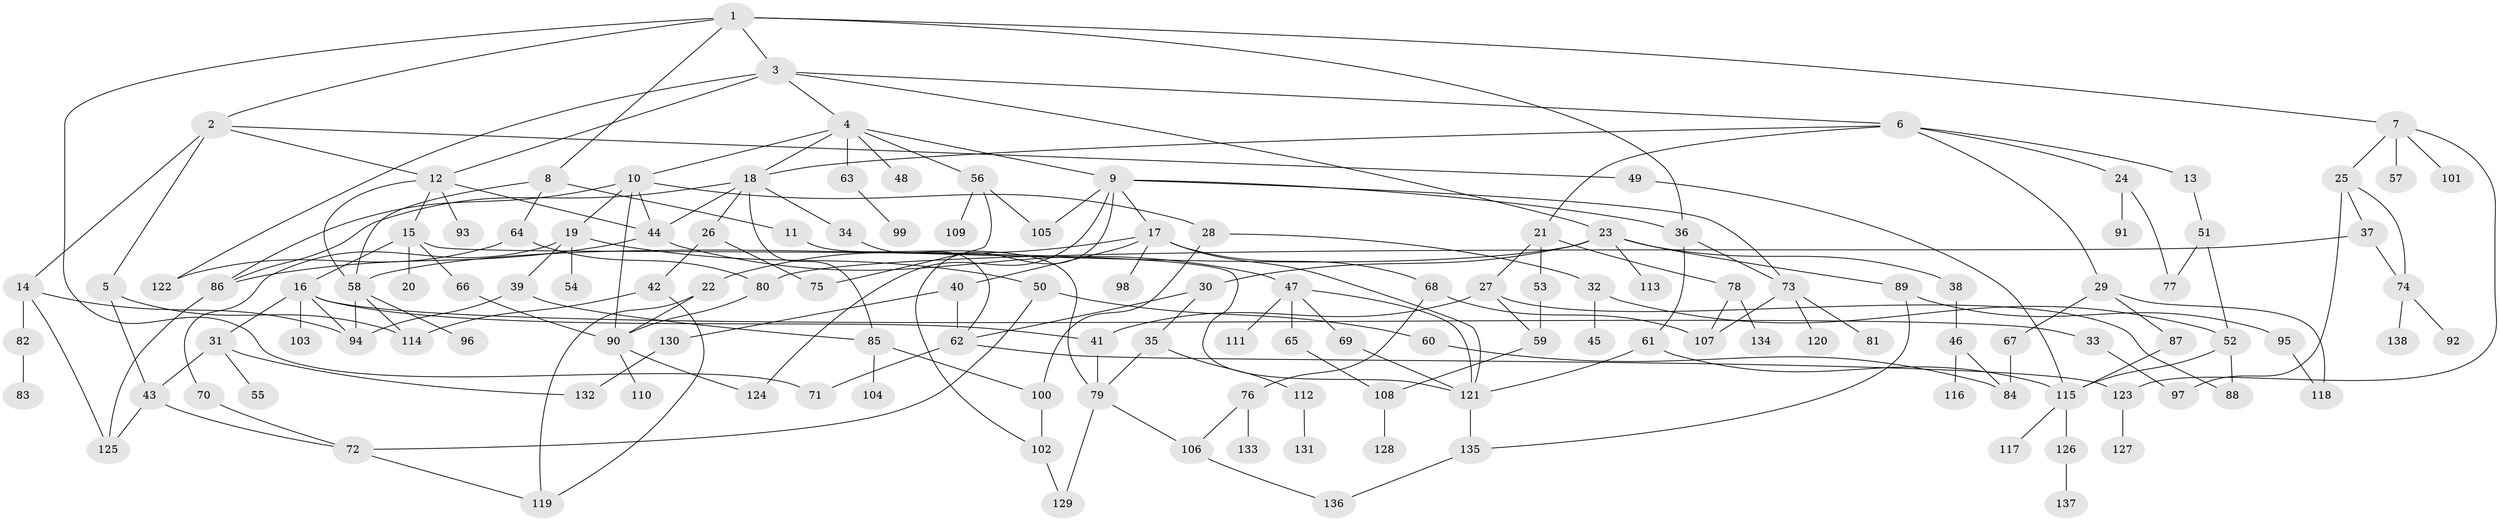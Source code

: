 // Generated by graph-tools (version 1.1) at 2025/49/03/09/25 03:49:24]
// undirected, 138 vertices, 201 edges
graph export_dot {
graph [start="1"]
  node [color=gray90,style=filled];
  1;
  2;
  3;
  4;
  5;
  6;
  7;
  8;
  9;
  10;
  11;
  12;
  13;
  14;
  15;
  16;
  17;
  18;
  19;
  20;
  21;
  22;
  23;
  24;
  25;
  26;
  27;
  28;
  29;
  30;
  31;
  32;
  33;
  34;
  35;
  36;
  37;
  38;
  39;
  40;
  41;
  42;
  43;
  44;
  45;
  46;
  47;
  48;
  49;
  50;
  51;
  52;
  53;
  54;
  55;
  56;
  57;
  58;
  59;
  60;
  61;
  62;
  63;
  64;
  65;
  66;
  67;
  68;
  69;
  70;
  71;
  72;
  73;
  74;
  75;
  76;
  77;
  78;
  79;
  80;
  81;
  82;
  83;
  84;
  85;
  86;
  87;
  88;
  89;
  90;
  91;
  92;
  93;
  94;
  95;
  96;
  97;
  98;
  99;
  100;
  101;
  102;
  103;
  104;
  105;
  106;
  107;
  108;
  109;
  110;
  111;
  112;
  113;
  114;
  115;
  116;
  117;
  118;
  119;
  120;
  121;
  122;
  123;
  124;
  125;
  126;
  127;
  128;
  129;
  130;
  131;
  132;
  133;
  134;
  135;
  136;
  137;
  138;
  1 -- 2;
  1 -- 3;
  1 -- 7;
  1 -- 8;
  1 -- 71;
  1 -- 36;
  2 -- 5;
  2 -- 12;
  2 -- 14;
  2 -- 49;
  3 -- 4;
  3 -- 6;
  3 -- 23;
  3 -- 122;
  3 -- 12;
  4 -- 9;
  4 -- 10;
  4 -- 48;
  4 -- 56;
  4 -- 63;
  4 -- 18;
  5 -- 43;
  5 -- 114;
  6 -- 13;
  6 -- 18;
  6 -- 21;
  6 -- 24;
  6 -- 29;
  7 -- 25;
  7 -- 57;
  7 -- 101;
  7 -- 123;
  8 -- 11;
  8 -- 64;
  8 -- 58;
  9 -- 17;
  9 -- 36;
  9 -- 73;
  9 -- 102;
  9 -- 124;
  9 -- 105;
  10 -- 19;
  10 -- 28;
  10 -- 86;
  10 -- 90;
  10 -- 44;
  11 -- 79;
  12 -- 15;
  12 -- 58;
  12 -- 93;
  12 -- 44;
  13 -- 51;
  14 -- 82;
  14 -- 125;
  14 -- 94;
  15 -- 16;
  15 -- 20;
  15 -- 66;
  15 -- 121;
  16 -- 31;
  16 -- 33;
  16 -- 41;
  16 -- 103;
  16 -- 94;
  17 -- 22;
  17 -- 40;
  17 -- 68;
  17 -- 98;
  17 -- 121;
  18 -- 26;
  18 -- 34;
  18 -- 44;
  18 -- 85;
  18 -- 86;
  19 -- 39;
  19 -- 50;
  19 -- 54;
  19 -- 70;
  21 -- 27;
  21 -- 53;
  21 -- 78;
  22 -- 90;
  22 -- 119;
  23 -- 30;
  23 -- 38;
  23 -- 89;
  23 -- 113;
  23 -- 58;
  24 -- 77;
  24 -- 91;
  25 -- 37;
  25 -- 74;
  25 -- 97;
  26 -- 42;
  26 -- 75;
  27 -- 59;
  27 -- 41;
  27 -- 88;
  28 -- 32;
  28 -- 100;
  29 -- 67;
  29 -- 87;
  29 -- 118;
  30 -- 35;
  30 -- 62;
  31 -- 55;
  31 -- 132;
  31 -- 43;
  32 -- 45;
  32 -- 52;
  33 -- 97;
  34 -- 62;
  35 -- 112;
  35 -- 79;
  36 -- 61;
  36 -- 73;
  37 -- 80;
  37 -- 74;
  38 -- 46;
  39 -- 94;
  39 -- 85;
  40 -- 62;
  40 -- 130;
  41 -- 79;
  42 -- 114;
  42 -- 119;
  43 -- 72;
  43 -- 125;
  44 -- 47;
  44 -- 86;
  46 -- 116;
  46 -- 84;
  47 -- 65;
  47 -- 69;
  47 -- 111;
  47 -- 121;
  49 -- 115;
  50 -- 60;
  50 -- 72;
  51 -- 52;
  51 -- 77;
  52 -- 88;
  52 -- 115;
  53 -- 59;
  56 -- 75;
  56 -- 105;
  56 -- 109;
  58 -- 96;
  58 -- 114;
  58 -- 94;
  59 -- 108;
  60 -- 84;
  61 -- 115;
  61 -- 121;
  62 -- 71;
  62 -- 123;
  63 -- 99;
  64 -- 80;
  64 -- 122;
  65 -- 108;
  66 -- 90;
  67 -- 84;
  68 -- 76;
  68 -- 107;
  69 -- 121;
  70 -- 72;
  72 -- 119;
  73 -- 81;
  73 -- 120;
  73 -- 107;
  74 -- 92;
  74 -- 138;
  76 -- 106;
  76 -- 133;
  78 -- 107;
  78 -- 134;
  79 -- 106;
  79 -- 129;
  80 -- 90;
  82 -- 83;
  85 -- 100;
  85 -- 104;
  86 -- 125;
  87 -- 115;
  89 -- 95;
  89 -- 135;
  90 -- 110;
  90 -- 124;
  95 -- 118;
  100 -- 102;
  102 -- 129;
  106 -- 136;
  108 -- 128;
  112 -- 131;
  115 -- 117;
  115 -- 126;
  121 -- 135;
  123 -- 127;
  126 -- 137;
  130 -- 132;
  135 -- 136;
}
